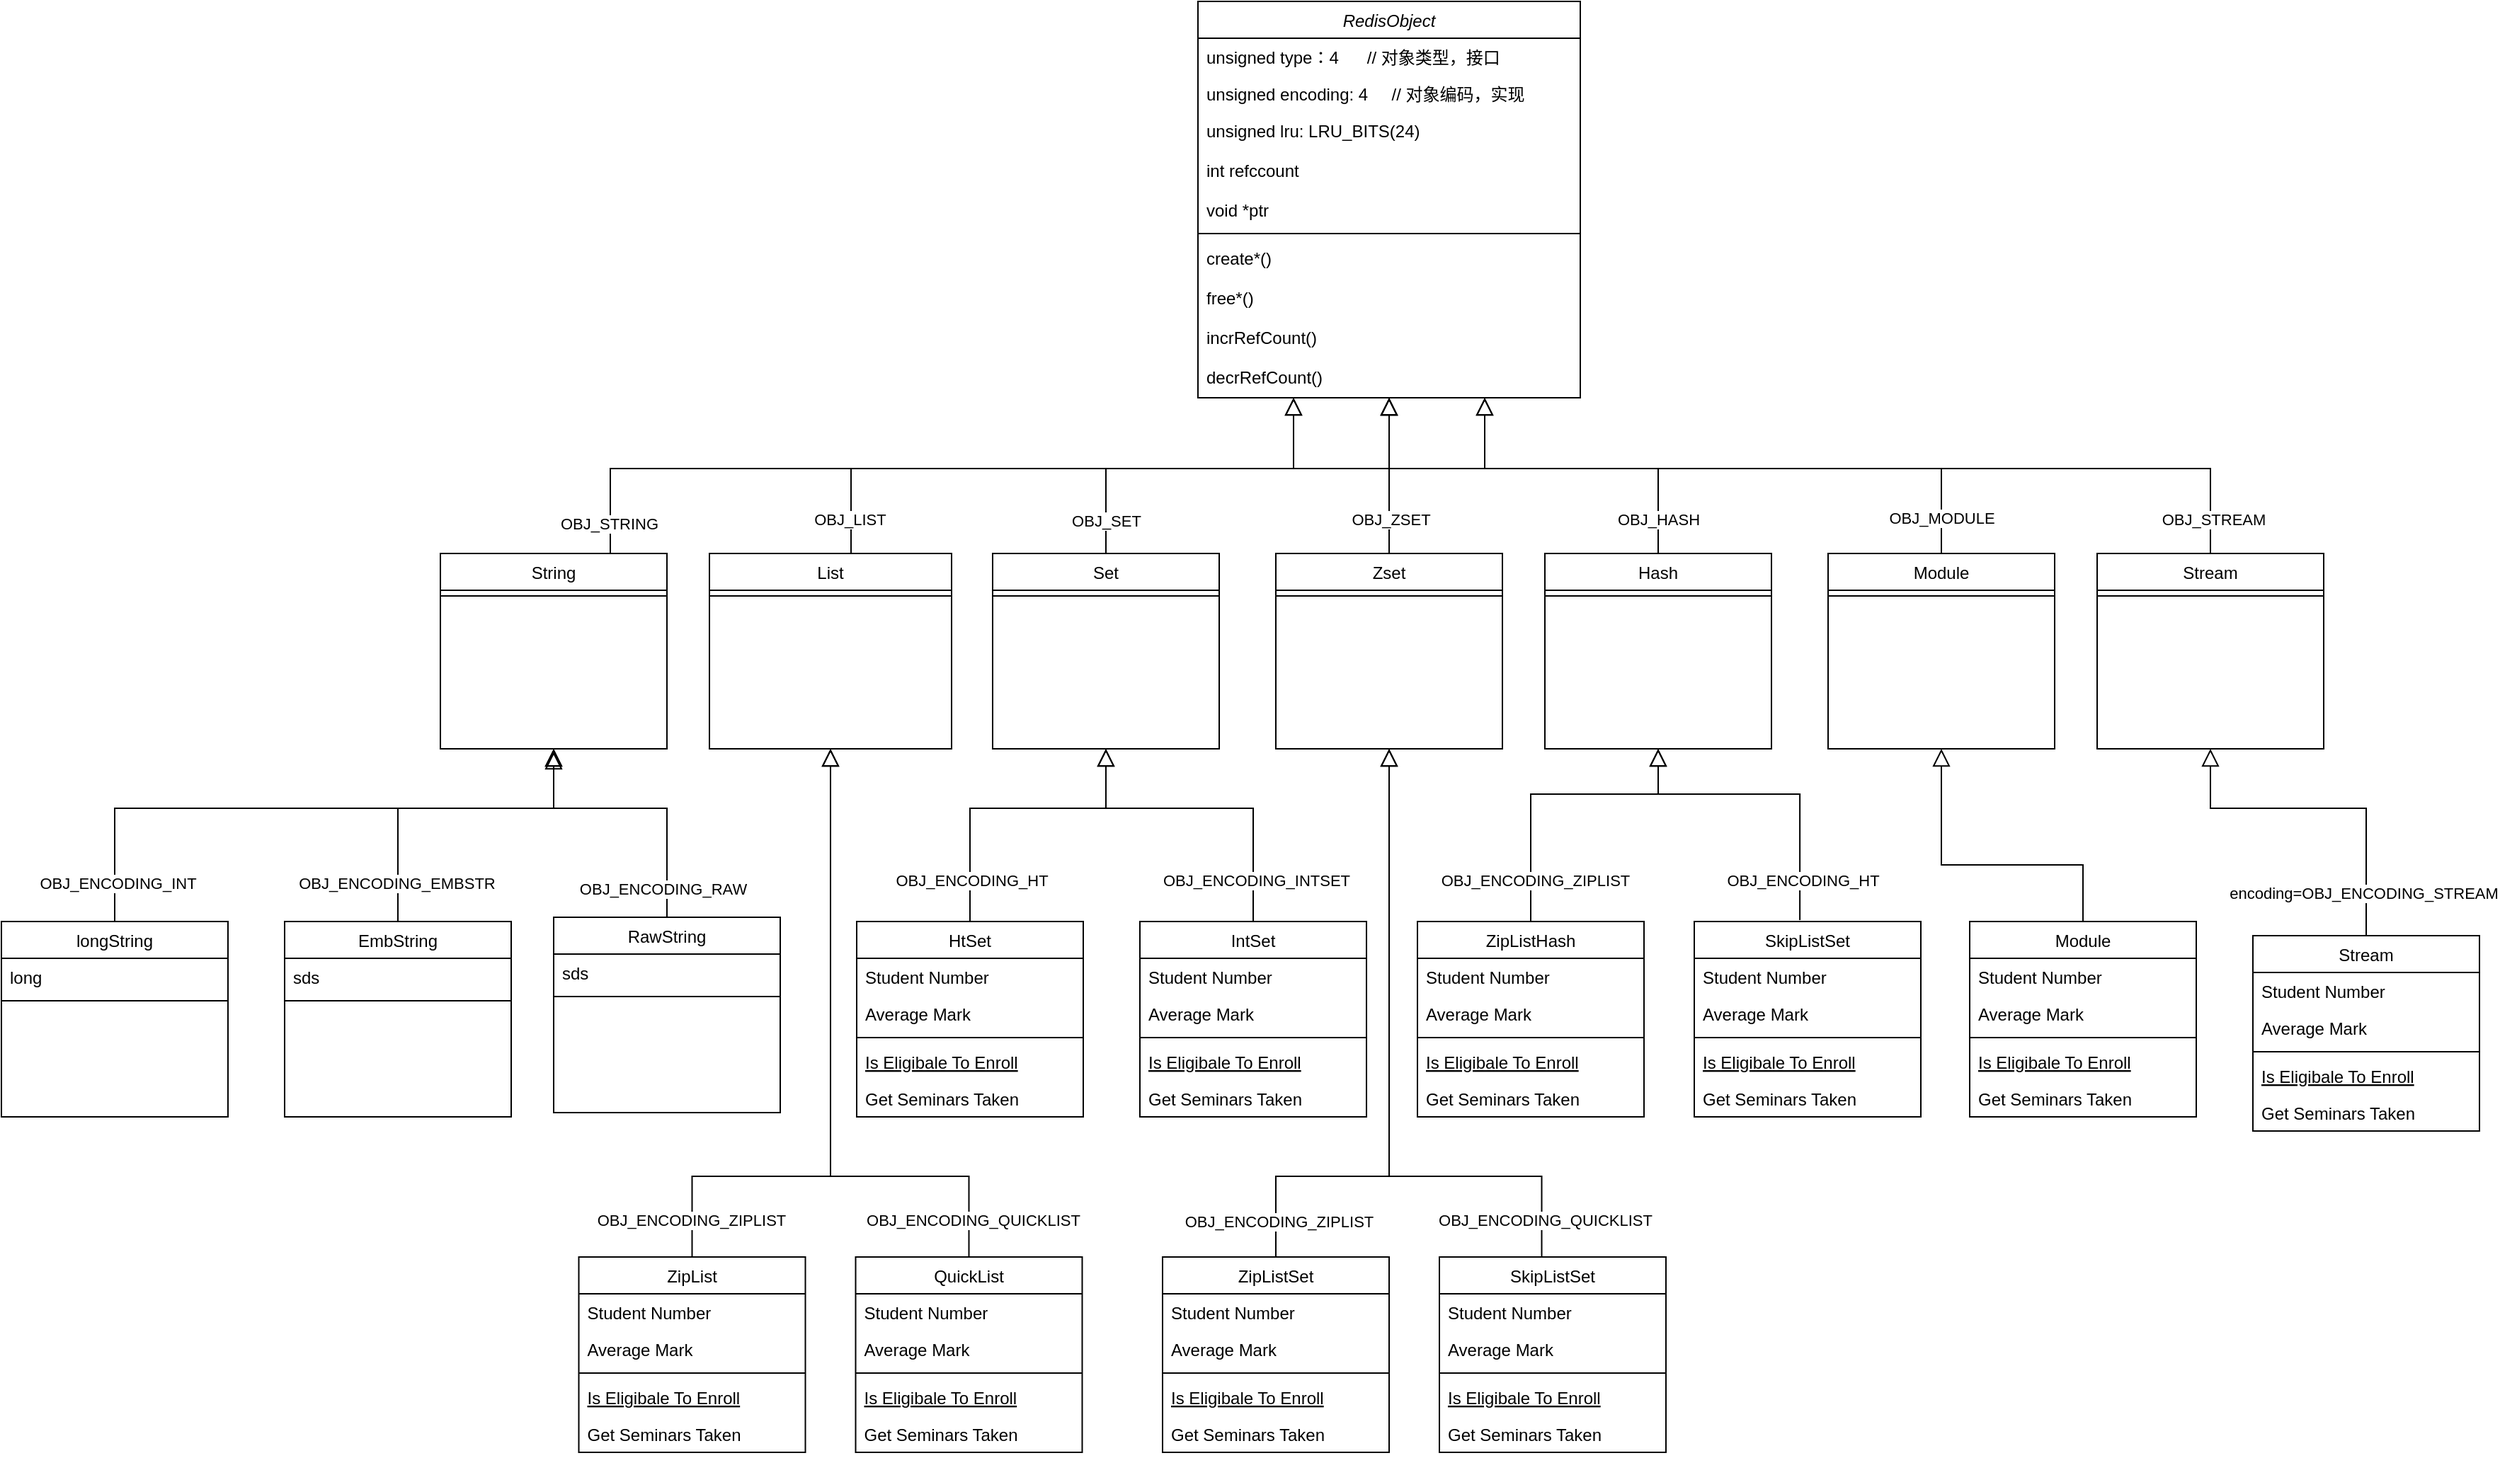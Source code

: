<mxfile version="13.1.11" type="github">
  <diagram id="C5RBs43oDa-KdzZeNtuy" name="Page-1">
    <mxGraphModel dx="1576" dy="491" grid="1" gridSize="10" guides="1" tooltips="1" connect="1" arrows="1" fold="1" page="1" pageScale="1" pageWidth="827" pageHeight="1169" math="0" shadow="0">
      <root>
        <mxCell id="WIyWlLk6GJQsqaUBKTNV-0" />
        <mxCell id="WIyWlLk6GJQsqaUBKTNV-1" parent="WIyWlLk6GJQsqaUBKTNV-0" />
        <mxCell id="zkfFHV4jXpPFQw0GAbJ--12" value="" style="endArrow=block;endSize=10;endFill=0;shadow=0;strokeWidth=1;rounded=0;edgeStyle=elbowEdgeStyle;elbow=vertical;entryX=0.25;entryY=1;entryDx=0;entryDy=0;" parent="WIyWlLk6GJQsqaUBKTNV-1" source="zkfFHV4jXpPFQw0GAbJ--6" target="zkfFHV4jXpPFQw0GAbJ--0" edge="1">
          <mxGeometry width="160" relative="1" as="geometry">
            <mxPoint x="200" y="44" as="sourcePoint" />
            <mxPoint x="220" y="451" as="targetPoint" />
            <Array as="points">
              <mxPoint x="240" y="360" />
              <mxPoint x="220" y="511" />
            </Array>
          </mxGeometry>
        </mxCell>
        <mxCell id="kxnhqRmLUAFKmk-a6YWy-53" value="OBJ_STRING" style="edgeLabel;html=1;align=center;verticalAlign=middle;resizable=0;points=[];" parent="zkfFHV4jXpPFQw0GAbJ--12" vertex="1" connectable="0">
          <mxGeometry x="-0.929" y="1" relative="1" as="geometry">
            <mxPoint as="offset" />
          </mxGeometry>
        </mxCell>
        <mxCell id="kxnhqRmLUAFKmk-a6YWy-1" value="" style="endArrow=block;endSize=10;endFill=0;shadow=0;strokeWidth=1;rounded=0;edgeStyle=elbowEdgeStyle;elbow=vertical;entryX=0.25;entryY=1;entryDx=0;entryDy=0;" parent="WIyWlLk6GJQsqaUBKTNV-1" source="kxnhqRmLUAFKmk-a6YWy-2" target="zkfFHV4jXpPFQw0GAbJ--0" edge="1">
          <mxGeometry width="160" relative="1" as="geometry">
            <mxPoint x="390" y="44" as="sourcePoint" />
            <mxPoint x="410" y="451" as="targetPoint" />
            <Array as="points">
              <mxPoint x="410" y="360" />
              <mxPoint x="410" y="511" />
            </Array>
          </mxGeometry>
        </mxCell>
        <mxCell id="kxnhqRmLUAFKmk-a6YWy-52" value="OBJ_LIST" style="edgeLabel;html=1;align=center;verticalAlign=middle;resizable=0;points=[];" parent="kxnhqRmLUAFKmk-a6YWy-1" vertex="1" connectable="0">
          <mxGeometry x="-0.886" y="1" relative="1" as="geometry">
            <mxPoint as="offset" />
          </mxGeometry>
        </mxCell>
        <mxCell id="kxnhqRmLUAFKmk-a6YWy-8" value="" style="endArrow=block;endSize=10;endFill=0;shadow=0;strokeWidth=1;rounded=0;edgeStyle=elbowEdgeStyle;elbow=vertical;entryX=0.5;entryY=1;entryDx=0;entryDy=0;" parent="WIyWlLk6GJQsqaUBKTNV-1" source="kxnhqRmLUAFKmk-a6YWy-9" target="zkfFHV4jXpPFQw0GAbJ--0" edge="1">
          <mxGeometry width="160" relative="1" as="geometry">
            <mxPoint x="220" y="64" as="sourcePoint" />
            <mxPoint x="590" y="431" as="targetPoint" />
            <Array as="points">
              <mxPoint x="590" y="360" />
              <mxPoint x="590" y="510" />
            </Array>
          </mxGeometry>
        </mxCell>
        <mxCell id="kxnhqRmLUAFKmk-a6YWy-51" value="OBJ_SET" style="edgeLabel;html=1;align=center;verticalAlign=middle;resizable=0;points=[];" parent="kxnhqRmLUAFKmk-a6YWy-8" vertex="1" connectable="0">
          <mxGeometry x="-0.852" relative="1" as="geometry">
            <mxPoint as="offset" />
          </mxGeometry>
        </mxCell>
        <mxCell id="kxnhqRmLUAFKmk-a6YWy-15" value="" style="endArrow=block;endSize=10;endFill=0;shadow=0;strokeWidth=1;rounded=0;edgeStyle=elbowEdgeStyle;elbow=vertical;entryX=0.5;entryY=1;entryDx=0;entryDy=0;" parent="WIyWlLk6GJQsqaUBKTNV-1" source="kxnhqRmLUAFKmk-a6YWy-16" target="zkfFHV4jXpPFQw0GAbJ--0" edge="1">
          <mxGeometry width="160" relative="1" as="geometry">
            <mxPoint x="230" y="74" as="sourcePoint" />
            <mxPoint x="730" y="330" as="targetPoint" />
            <Array as="points">
              <mxPoint x="890" y="360" />
              <mxPoint x="980" y="510" />
              <mxPoint x="250" y="541" />
            </Array>
          </mxGeometry>
        </mxCell>
        <mxCell id="kxnhqRmLUAFKmk-a6YWy-49" value="OBJ_HASH" style="edgeLabel;html=1;align=center;verticalAlign=middle;resizable=0;points=[];" parent="kxnhqRmLUAFKmk-a6YWy-15" vertex="1" connectable="0">
          <mxGeometry x="-0.84" relative="1" as="geometry">
            <mxPoint as="offset" />
          </mxGeometry>
        </mxCell>
        <mxCell id="kxnhqRmLUAFKmk-a6YWy-22" value="" style="endArrow=block;endSize=10;endFill=0;shadow=0;strokeWidth=1;rounded=0;edgeStyle=elbowEdgeStyle;elbow=vertical;entryX=0.5;entryY=1.037;entryDx=0;entryDy=0;entryPerimeter=0;" parent="WIyWlLk6GJQsqaUBKTNV-1" source="kxnhqRmLUAFKmk-a6YWy-23" target="zkfFHV4jXpPFQw0GAbJ--5" edge="1">
          <mxGeometry width="160" relative="1" as="geometry">
            <mxPoint x="420" y="64" as="sourcePoint" />
            <mxPoint x="730" y="320" as="targetPoint" />
            <Array as="points">
              <mxPoint x="790" y="360" />
              <mxPoint x="790" y="510" />
              <mxPoint x="440" y="531" />
            </Array>
          </mxGeometry>
        </mxCell>
        <mxCell id="kxnhqRmLUAFKmk-a6YWy-55" value="&lt;span style=&quot;font-family: &amp;#34;helvetica&amp;#34;&quot;&gt;OBJ_ZSET&lt;/span&gt;" style="edgeLabel;html=1;align=center;verticalAlign=middle;resizable=0;points=[];" parent="kxnhqRmLUAFKmk-a6YWy-22" vertex="1" connectable="0">
          <mxGeometry x="0.091" y="36" relative="1" as="geometry">
            <mxPoint x="37" y="36" as="offset" />
          </mxGeometry>
        </mxCell>
        <mxCell id="kxnhqRmLUAFKmk-a6YWy-29" value="" style="endArrow=block;endSize=10;endFill=0;shadow=0;strokeWidth=1;rounded=0;edgeStyle=elbowEdgeStyle;elbow=vertical;entryX=0.75;entryY=1;entryDx=0;entryDy=0;" parent="WIyWlLk6GJQsqaUBKTNV-1" source="kxnhqRmLUAFKmk-a6YWy-37" target="zkfFHV4jXpPFQw0GAbJ--0" edge="1">
          <mxGeometry width="160" relative="1" as="geometry">
            <mxPoint x="620" y="74" as="sourcePoint" />
            <mxPoint x="1370" y="441" as="targetPoint" />
            <Array as="points">
              <mxPoint x="990" y="360" />
              <mxPoint x="1370" y="510" />
            </Array>
          </mxGeometry>
        </mxCell>
        <mxCell id="kxnhqRmLUAFKmk-a6YWy-59" value="OBJ_STREAM" style="edgeLabel;html=1;align=center;verticalAlign=middle;resizable=0;points=[];" parent="kxnhqRmLUAFKmk-a6YWy-29" vertex="1" connectable="0">
          <mxGeometry x="-0.923" y="-2" relative="1" as="geometry">
            <mxPoint as="offset" />
          </mxGeometry>
        </mxCell>
        <mxCell id="kxnhqRmLUAFKmk-a6YWy-30" value="" style="endArrow=block;endSize=10;endFill=0;shadow=0;strokeWidth=1;rounded=0;edgeStyle=elbowEdgeStyle;elbow=vertical;entryX=0.75;entryY=1;entryDx=0;entryDy=0;" parent="WIyWlLk6GJQsqaUBKTNV-1" source="kxnhqRmLUAFKmk-a6YWy-31" target="zkfFHV4jXpPFQw0GAbJ--0" edge="1">
          <mxGeometry width="160" relative="1" as="geometry">
            <mxPoint x="810" y="64" as="sourcePoint" />
            <mxPoint x="1180" y="431" as="targetPoint" />
            <Array as="points">
              <mxPoint x="793" y="360" />
              <mxPoint x="1180" y="510" />
            </Array>
          </mxGeometry>
        </mxCell>
        <mxCell id="kxnhqRmLUAFKmk-a6YWy-57" value="OBJ_MODULE" style="edgeLabel;html=1;align=center;verticalAlign=middle;resizable=0;points=[];" parent="kxnhqRmLUAFKmk-a6YWy-30" vertex="1" connectable="0">
          <mxGeometry x="-0.884" relative="1" as="geometry">
            <mxPoint as="offset" />
          </mxGeometry>
        </mxCell>
        <mxCell id="zkfFHV4jXpPFQw0GAbJ--0" value="RedisObject" style="swimlane;fontStyle=2;align=center;verticalAlign=top;childLayout=stackLayout;horizontal=1;startSize=26;horizontalStack=0;resizeParent=1;resizeLast=0;collapsible=1;marginBottom=0;rounded=0;shadow=0;strokeWidth=1;" parent="WIyWlLk6GJQsqaUBKTNV-1" vertex="1">
          <mxGeometry x="655" y="30" width="270" height="280" as="geometry">
            <mxRectangle x="230" y="140" width="160" height="26" as="alternateBounds" />
          </mxGeometry>
        </mxCell>
        <mxCell id="zkfFHV4jXpPFQw0GAbJ--1" value="unsigned type：4      // 对象类型，接口 " style="text;align=left;verticalAlign=top;spacingLeft=4;spacingRight=4;overflow=hidden;rotatable=0;points=[[0,0.5],[1,0.5]];portConstraint=eastwest;" parent="zkfFHV4jXpPFQw0GAbJ--0" vertex="1">
          <mxGeometry y="26" width="270" height="26" as="geometry" />
        </mxCell>
        <mxCell id="zkfFHV4jXpPFQw0GAbJ--2" value="unsigned encoding: 4     // 对象编码，实现" style="text;align=left;verticalAlign=top;spacingLeft=4;spacingRight=4;overflow=hidden;rotatable=0;points=[[0,0.5],[1,0.5]];portConstraint=eastwest;rounded=0;shadow=0;html=0;" parent="zkfFHV4jXpPFQw0GAbJ--0" vertex="1">
          <mxGeometry y="52" width="270" height="26" as="geometry" />
        </mxCell>
        <mxCell id="zkfFHV4jXpPFQw0GAbJ--3" value="unsigned lru: LRU_BITS(24)&#xa;&#xa;int refccount&#xa;&#xa;void *ptr" style="text;align=left;verticalAlign=top;spacingLeft=4;spacingRight=4;overflow=hidden;rotatable=0;points=[[0,0.5],[1,0.5]];portConstraint=eastwest;rounded=0;shadow=0;html=0;" parent="zkfFHV4jXpPFQw0GAbJ--0" vertex="1">
          <mxGeometry y="78" width="270" height="82" as="geometry" />
        </mxCell>
        <mxCell id="zkfFHV4jXpPFQw0GAbJ--4" value="" style="line;html=1;strokeWidth=1;align=left;verticalAlign=middle;spacingTop=-1;spacingLeft=3;spacingRight=3;rotatable=0;labelPosition=right;points=[];portConstraint=eastwest;" parent="zkfFHV4jXpPFQw0GAbJ--0" vertex="1">
          <mxGeometry y="160" width="270" height="8" as="geometry" />
        </mxCell>
        <mxCell id="zkfFHV4jXpPFQw0GAbJ--5" value="create*()&#xa;&#xa;free*()&#xa;&#xa;incrRefCount()&#xa;&#xa;decrRefCount()" style="text;align=left;verticalAlign=top;spacingLeft=4;spacingRight=4;overflow=hidden;rotatable=0;points=[[0,0.5],[1,0.5]];portConstraint=eastwest;" parent="zkfFHV4jXpPFQw0GAbJ--0" vertex="1">
          <mxGeometry y="168" width="270" height="108" as="geometry" />
        </mxCell>
        <mxCell id="zkfFHV4jXpPFQw0GAbJ--6" value="String" style="swimlane;fontStyle=0;align=center;verticalAlign=top;childLayout=stackLayout;horizontal=1;startSize=26;horizontalStack=0;resizeParent=1;resizeLast=0;collapsible=1;marginBottom=0;rounded=0;shadow=0;strokeWidth=1;" parent="WIyWlLk6GJQsqaUBKTNV-1" vertex="1">
          <mxGeometry x="120" y="420" width="160" height="138" as="geometry">
            <mxRectangle x="120" y="420" width="160" height="26" as="alternateBounds" />
          </mxGeometry>
        </mxCell>
        <mxCell id="zkfFHV4jXpPFQw0GAbJ--9" value="" style="line;html=1;strokeWidth=1;align=left;verticalAlign=middle;spacingTop=-1;spacingLeft=3;spacingRight=3;rotatable=0;labelPosition=right;points=[];portConstraint=eastwest;" parent="zkfFHV4jXpPFQw0GAbJ--6" vertex="1">
          <mxGeometry y="26" width="160" height="8" as="geometry" />
        </mxCell>
        <mxCell id="kxnhqRmLUAFKmk-a6YWy-2" value="List" style="swimlane;fontStyle=0;align=center;verticalAlign=top;childLayout=stackLayout;horizontal=1;startSize=26;horizontalStack=0;resizeParent=1;resizeLast=0;collapsible=1;marginBottom=0;rounded=0;shadow=0;strokeWidth=1;" parent="WIyWlLk6GJQsqaUBKTNV-1" vertex="1">
          <mxGeometry x="310" y="420" width="171" height="138" as="geometry">
            <mxRectangle x="130" y="380" width="160" height="26" as="alternateBounds" />
          </mxGeometry>
        </mxCell>
        <mxCell id="kxnhqRmLUAFKmk-a6YWy-5" value="" style="line;html=1;strokeWidth=1;align=left;verticalAlign=middle;spacingTop=-1;spacingLeft=3;spacingRight=3;rotatable=0;labelPosition=right;points=[];portConstraint=eastwest;" parent="kxnhqRmLUAFKmk-a6YWy-2" vertex="1">
          <mxGeometry y="26" width="171" height="8" as="geometry" />
        </mxCell>
        <mxCell id="kxnhqRmLUAFKmk-a6YWy-9" value="Set" style="swimlane;fontStyle=0;align=center;verticalAlign=top;childLayout=stackLayout;horizontal=1;startSize=26;horizontalStack=0;resizeParent=1;resizeLast=0;collapsible=1;marginBottom=0;rounded=0;shadow=0;strokeWidth=1;" parent="WIyWlLk6GJQsqaUBKTNV-1" vertex="1">
          <mxGeometry x="510" y="420" width="160" height="138" as="geometry">
            <mxRectangle x="130" y="380" width="160" height="26" as="alternateBounds" />
          </mxGeometry>
        </mxCell>
        <mxCell id="kxnhqRmLUAFKmk-a6YWy-12" value="" style="line;html=1;strokeWidth=1;align=left;verticalAlign=middle;spacingTop=-1;spacingLeft=3;spacingRight=3;rotatable=0;labelPosition=right;points=[];portConstraint=eastwest;" parent="kxnhqRmLUAFKmk-a6YWy-9" vertex="1">
          <mxGeometry y="26" width="160" height="8" as="geometry" />
        </mxCell>
        <mxCell id="kxnhqRmLUAFKmk-a6YWy-23" value="Zset" style="swimlane;fontStyle=0;align=center;verticalAlign=top;childLayout=stackLayout;horizontal=1;startSize=26;horizontalStack=0;resizeParent=1;resizeLast=0;collapsible=1;marginBottom=0;rounded=0;shadow=0;strokeWidth=1;" parent="WIyWlLk6GJQsqaUBKTNV-1" vertex="1">
          <mxGeometry x="710" y="420" width="160" height="138" as="geometry">
            <mxRectangle x="130" y="380" width="160" height="26" as="alternateBounds" />
          </mxGeometry>
        </mxCell>
        <mxCell id="kxnhqRmLUAFKmk-a6YWy-26" value="" style="line;html=1;strokeWidth=1;align=left;verticalAlign=middle;spacingTop=-1;spacingLeft=3;spacingRight=3;rotatable=0;labelPosition=right;points=[];portConstraint=eastwest;" parent="kxnhqRmLUAFKmk-a6YWy-23" vertex="1">
          <mxGeometry y="26" width="160" height="8" as="geometry" />
        </mxCell>
        <mxCell id="kxnhqRmLUAFKmk-a6YWy-16" value="Hash" style="swimlane;fontStyle=0;align=center;verticalAlign=top;childLayout=stackLayout;horizontal=1;startSize=26;horizontalStack=0;resizeParent=1;resizeLast=0;collapsible=1;marginBottom=0;rounded=0;shadow=0;strokeWidth=1;" parent="WIyWlLk6GJQsqaUBKTNV-1" vertex="1">
          <mxGeometry x="900" y="420" width="160" height="138" as="geometry">
            <mxRectangle x="130" y="380" width="160" height="26" as="alternateBounds" />
          </mxGeometry>
        </mxCell>
        <mxCell id="kxnhqRmLUAFKmk-a6YWy-19" value="" style="line;html=1;strokeWidth=1;align=left;verticalAlign=middle;spacingTop=-1;spacingLeft=3;spacingRight=3;rotatable=0;labelPosition=right;points=[];portConstraint=eastwest;" parent="kxnhqRmLUAFKmk-a6YWy-16" vertex="1">
          <mxGeometry y="26" width="160" height="8" as="geometry" />
        </mxCell>
        <mxCell id="kxnhqRmLUAFKmk-a6YWy-31" value="Module" style="swimlane;fontStyle=0;align=center;verticalAlign=top;childLayout=stackLayout;horizontal=1;startSize=26;horizontalStack=0;resizeParent=1;resizeLast=0;collapsible=1;marginBottom=0;rounded=0;shadow=0;strokeWidth=1;" parent="WIyWlLk6GJQsqaUBKTNV-1" vertex="1">
          <mxGeometry x="1100" y="420" width="160" height="138" as="geometry">
            <mxRectangle x="130" y="380" width="160" height="26" as="alternateBounds" />
          </mxGeometry>
        </mxCell>
        <mxCell id="kxnhqRmLUAFKmk-a6YWy-34" value="" style="line;html=1;strokeWidth=1;align=left;verticalAlign=middle;spacingTop=-1;spacingLeft=3;spacingRight=3;rotatable=0;labelPosition=right;points=[];portConstraint=eastwest;" parent="kxnhqRmLUAFKmk-a6YWy-31" vertex="1">
          <mxGeometry y="26" width="160" height="8" as="geometry" />
        </mxCell>
        <mxCell id="kxnhqRmLUAFKmk-a6YWy-37" value="Stream" style="swimlane;fontStyle=0;align=center;verticalAlign=top;childLayout=stackLayout;horizontal=1;startSize=26;horizontalStack=0;resizeParent=1;resizeLast=0;collapsible=1;marginBottom=0;rounded=0;shadow=0;strokeWidth=1;" parent="WIyWlLk6GJQsqaUBKTNV-1" vertex="1">
          <mxGeometry x="1290" y="420" width="160" height="138" as="geometry">
            <mxRectangle x="130" y="380" width="160" height="26" as="alternateBounds" />
          </mxGeometry>
        </mxCell>
        <mxCell id="kxnhqRmLUAFKmk-a6YWy-40" value="" style="line;html=1;strokeWidth=1;align=left;verticalAlign=middle;spacingTop=-1;spacingLeft=3;spacingRight=3;rotatable=0;labelPosition=right;points=[];portConstraint=eastwest;" parent="kxnhqRmLUAFKmk-a6YWy-37" vertex="1">
          <mxGeometry y="26" width="160" height="8" as="geometry" />
        </mxCell>
        <mxCell id="kxnhqRmLUAFKmk-a6YWy-79" value="" style="endArrow=block;endSize=10;endFill=0;shadow=0;strokeWidth=1;rounded=0;edgeStyle=elbowEdgeStyle;elbow=vertical;exitX=0.5;exitY=0;exitDx=0;exitDy=0;entryX=0.5;entryY=1;entryDx=0;entryDy=0;" parent="WIyWlLk6GJQsqaUBKTNV-1" source="kxnhqRmLUAFKmk-a6YWy-72" target="kxnhqRmLUAFKmk-a6YWy-37" edge="1">
          <mxGeometry width="160" relative="1" as="geometry">
            <mxPoint x="1190" y="430" as="sourcePoint" />
            <mxPoint x="1360" y="560" as="targetPoint" />
            <Array as="points">
              <mxPoint x="1370" y="600" />
              <mxPoint x="1280" y="600" />
              <mxPoint x="803" y="370" />
              <mxPoint x="1190" y="520" />
            </Array>
          </mxGeometry>
        </mxCell>
        <mxCell id="kxnhqRmLUAFKmk-a6YWy-209" value="encoding=OBJ_ENCODING_STREAM" style="edgeLabel;html=1;align=center;verticalAlign=middle;resizable=0;points=[];" parent="kxnhqRmLUAFKmk-a6YWy-79" vertex="1" connectable="0">
          <mxGeometry x="-0.752" y="2" relative="1" as="geometry">
            <mxPoint as="offset" />
          </mxGeometry>
        </mxCell>
        <mxCell id="kxnhqRmLUAFKmk-a6YWy-107" value="" style="endArrow=block;endSize=10;endFill=0;shadow=0;strokeWidth=1;rounded=0;edgeStyle=elbowEdgeStyle;elbow=vertical;entryX=0.5;entryY=1;entryDx=0;entryDy=0;exitX=0.5;exitY=0;exitDx=0;exitDy=0;" parent="WIyWlLk6GJQsqaUBKTNV-1" source="kxnhqRmLUAFKmk-a6YWy-95" target="zkfFHV4jXpPFQw0GAbJ--6" edge="1">
          <mxGeometry width="160" relative="1" as="geometry">
            <mxPoint x="530" y="720" as="sourcePoint" />
            <mxPoint x="1380" y="568" as="targetPoint" />
            <Array as="points">
              <mxPoint x="140" y="600" />
              <mxPoint y="630" />
              <mxPoint x="1380" y="610" />
              <mxPoint x="1290" y="610" />
              <mxPoint x="813" y="380" />
              <mxPoint x="1200" y="530" />
            </Array>
          </mxGeometry>
        </mxCell>
        <mxCell id="kxnhqRmLUAFKmk-a6YWy-161" value="OBJ_ENCODING_EMBSTR" style="edgeLabel;html=1;align=center;verticalAlign=middle;resizable=0;points=[];" parent="kxnhqRmLUAFKmk-a6YWy-107" vertex="1" connectable="0">
          <mxGeometry x="-0.767" y="1" relative="1" as="geometry">
            <mxPoint as="offset" />
          </mxGeometry>
        </mxCell>
        <mxCell id="kxnhqRmLUAFKmk-a6YWy-110" value="" style="endArrow=block;endSize=10;endFill=0;shadow=0;strokeWidth=1;rounded=0;edgeStyle=elbowEdgeStyle;elbow=vertical;entryX=0.5;entryY=1;entryDx=0;entryDy=0;exitX=0.5;exitY=0;exitDx=0;exitDy=0;" parent="WIyWlLk6GJQsqaUBKTNV-1" source="kxnhqRmLUAFKmk-a6YWy-101" target="zkfFHV4jXpPFQw0GAbJ--6" edge="1">
          <mxGeometry width="160" relative="1" as="geometry">
            <mxPoint x="204" y="680" as="sourcePoint" />
            <mxPoint x="414" y="558" as="targetPoint" />
            <Array as="points">
              <mxPoint x="270" y="600" />
              <mxPoint x="200" y="630" />
              <mxPoint x="80" y="600" />
              <mxPoint x="200" y="640" />
              <mxPoint x="354" y="600" />
              <mxPoint x="214" y="630" />
              <mxPoint x="1594" y="610" />
              <mxPoint x="1504" y="610" />
              <mxPoint x="1027" y="380" />
              <mxPoint x="1414" y="530" />
            </Array>
          </mxGeometry>
        </mxCell>
        <mxCell id="kxnhqRmLUAFKmk-a6YWy-160" value="OBJ_ENCODING_RAW" style="edgeLabel;html=1;align=center;verticalAlign=middle;resizable=0;points=[];" parent="kxnhqRmLUAFKmk-a6YWy-110" vertex="1" connectable="0">
          <mxGeometry x="-0.799" y="3" relative="1" as="geometry">
            <mxPoint as="offset" />
          </mxGeometry>
        </mxCell>
        <mxCell id="kxnhqRmLUAFKmk-a6YWy-118" value="" style="endArrow=block;endSize=10;endFill=0;shadow=0;strokeWidth=1;rounded=0;edgeStyle=elbowEdgeStyle;elbow=vertical;entryX=0.5;entryY=1;entryDx=0;entryDy=0;exitX=0.5;exitY=0;exitDx=0;exitDy=0;" parent="WIyWlLk6GJQsqaUBKTNV-1" source="kxnhqRmLUAFKmk-a6YWy-112" target="kxnhqRmLUAFKmk-a6YWy-2" edge="1">
          <mxGeometry width="160" relative="1" as="geometry">
            <mxPoint x="400" y="670" as="sourcePoint" />
            <mxPoint x="210" y="568" as="targetPoint" />
            <Array as="points">
              <mxPoint x="360" y="860" />
              <mxPoint x="410" y="840" />
              <mxPoint x="260" y="840" />
              <mxPoint x="220" y="840" />
              <mxPoint x="270" y="610" />
              <mxPoint x="390" y="640" />
              <mxPoint x="210" y="650" />
              <mxPoint x="364" y="610" />
              <mxPoint x="224" y="640" />
              <mxPoint x="1604" y="620" />
              <mxPoint x="1514" y="620" />
              <mxPoint x="1037" y="390" />
              <mxPoint x="1424" y="540" />
            </Array>
          </mxGeometry>
        </mxCell>
        <mxCell id="kxnhqRmLUAFKmk-a6YWy-211" value="OBJ_ENCODING_ZIPLIST" style="edgeLabel;html=1;align=center;verticalAlign=middle;resizable=0;points=[];" parent="kxnhqRmLUAFKmk-a6YWy-118" vertex="1" connectable="0">
          <mxGeometry x="-0.886" y="1" relative="1" as="geometry">
            <mxPoint as="offset" />
          </mxGeometry>
        </mxCell>
        <mxCell id="kxnhqRmLUAFKmk-a6YWy-128" value="" style="endArrow=block;endSize=10;endFill=0;shadow=0;strokeWidth=1;rounded=0;edgeStyle=elbowEdgeStyle;elbow=vertical;exitX=0.5;exitY=0;exitDx=0;exitDy=0;entryX=0.5;entryY=1;entryDx=0;entryDy=0;" parent="WIyWlLk6GJQsqaUBKTNV-1" source="kxnhqRmLUAFKmk-a6YWy-121" target="kxnhqRmLUAFKmk-a6YWy-2" edge="1">
          <mxGeometry width="160" relative="1" as="geometry">
            <mxPoint x="554.5" y="680" as="sourcePoint" />
            <mxPoint x="390" y="558" as="targetPoint" />
            <Array as="points">
              <mxPoint x="410" y="860" />
              <mxPoint x="396" y="650" />
              <mxPoint x="430" y="610" />
              <mxPoint x="514.5" y="640" />
              <mxPoint x="664.5" y="600" />
              <mxPoint x="494.5" y="650" />
              <mxPoint x="314.5" y="660" />
              <mxPoint x="468.5" y="620" />
              <mxPoint x="328.5" y="650" />
              <mxPoint x="1708.5" y="630" />
              <mxPoint x="1618.5" y="630" />
              <mxPoint x="1141.5" y="400" />
              <mxPoint x="1528.5" y="550" />
            </Array>
          </mxGeometry>
        </mxCell>
        <mxCell id="kxnhqRmLUAFKmk-a6YWy-156" value="OBJ_ENCODING_QUICKLIST" style="edgeLabel;html=1;align=center;verticalAlign=middle;resizable=0;points=[];" parent="kxnhqRmLUAFKmk-a6YWy-128" vertex="1" connectable="0">
          <mxGeometry x="-0.887" y="-2" relative="1" as="geometry">
            <mxPoint as="offset" />
          </mxGeometry>
        </mxCell>
        <mxCell id="kxnhqRmLUAFKmk-a6YWy-150" value="" style="endArrow=block;endSize=10;endFill=0;shadow=0;strokeWidth=1;rounded=0;edgeStyle=elbowEdgeStyle;elbow=vertical;exitX=0.5;exitY=0;exitDx=0;exitDy=0;entryX=0.5;entryY=1;entryDx=0;entryDy=0;" parent="WIyWlLk6GJQsqaUBKTNV-1" source="kxnhqRmLUAFKmk-a6YWy-133" target="kxnhqRmLUAFKmk-a6YWy-9" edge="1">
          <mxGeometry width="160" relative="1" as="geometry">
            <mxPoint x="270" y="690" as="sourcePoint" />
            <mxPoint x="550" y="570" as="targetPoint" />
            <Array as="points">
              <mxPoint x="650" y="600" />
              <mxPoint x="610" y="590" />
              <mxPoint x="420" y="640" />
              <mxPoint x="530" y="620" />
              <mxPoint x="620" y="600" />
              <mxPoint x="280" y="620" />
              <mxPoint x="400" y="650" />
              <mxPoint x="220" y="660" />
              <mxPoint x="374" y="620" />
              <mxPoint x="234" y="650" />
              <mxPoint x="1614" y="630" />
              <mxPoint x="1524" y="630" />
              <mxPoint x="1047" y="400" />
              <mxPoint x="1434" y="550" />
            </Array>
          </mxGeometry>
        </mxCell>
        <mxCell id="kxnhqRmLUAFKmk-a6YWy-151" value="OBJ_ENCODING_HT" style="edgeLabel;html=1;align=center;verticalAlign=middle;resizable=0;points=[];" parent="kxnhqRmLUAFKmk-a6YWy-150" vertex="1" connectable="0">
          <mxGeometry x="-0.728" y="-1" relative="1" as="geometry">
            <mxPoint as="offset" />
          </mxGeometry>
        </mxCell>
        <mxCell id="kxnhqRmLUAFKmk-a6YWy-152" value="" style="endArrow=block;endSize=10;endFill=0;shadow=0;strokeWidth=1;rounded=0;edgeStyle=elbowEdgeStyle;elbow=vertical;exitX=0.5;exitY=0;exitDx=0;exitDy=0;entryX=0.5;entryY=1;entryDx=0;entryDy=0;" parent="WIyWlLk6GJQsqaUBKTNV-1" source="kxnhqRmLUAFKmk-a6YWy-139" target="kxnhqRmLUAFKmk-a6YWy-9" edge="1">
          <mxGeometry width="160" relative="1" as="geometry">
            <mxPoint x="780" y="680" as="sourcePoint" />
            <mxPoint x="590" y="570" as="targetPoint" />
            <Array as="points">
              <mxPoint x="740" y="600" />
              <mxPoint x="400" y="620" />
              <mxPoint x="520" y="650" />
              <mxPoint x="340" y="660" />
              <mxPoint x="494" y="620" />
              <mxPoint x="354" y="650" />
              <mxPoint x="1734" y="630" />
              <mxPoint x="1644" y="630" />
              <mxPoint x="1167" y="400" />
              <mxPoint x="1554" y="550" />
            </Array>
          </mxGeometry>
        </mxCell>
        <mxCell id="kxnhqRmLUAFKmk-a6YWy-162" value="OBJ_ENCODING_INTSET" style="edgeLabel;html=1;align=center;verticalAlign=middle;resizable=0;points=[];" parent="kxnhqRmLUAFKmk-a6YWy-152" vertex="1" connectable="0">
          <mxGeometry x="-0.743" y="-2" relative="1" as="geometry">
            <mxPoint as="offset" />
          </mxGeometry>
        </mxCell>
        <mxCell id="kxnhqRmLUAFKmk-a6YWy-101" value="RawString" style="swimlane;fontStyle=0;align=center;verticalAlign=top;childLayout=stackLayout;horizontal=1;startSize=26;horizontalStack=0;resizeParent=1;resizeLast=0;collapsible=1;marginBottom=0;rounded=0;shadow=0;strokeWidth=1;" parent="WIyWlLk6GJQsqaUBKTNV-1" vertex="1">
          <mxGeometry x="200" y="677" width="160" height="138" as="geometry">
            <mxRectangle x="130" y="380" width="160" height="26" as="alternateBounds" />
          </mxGeometry>
        </mxCell>
        <mxCell id="kxnhqRmLUAFKmk-a6YWy-103" value="sds" style="text;align=left;verticalAlign=top;spacingLeft=4;spacingRight=4;overflow=hidden;rotatable=0;points=[[0,0.5],[1,0.5]];portConstraint=eastwest;rounded=0;shadow=0;html=0;" parent="kxnhqRmLUAFKmk-a6YWy-101" vertex="1">
          <mxGeometry y="26" width="160" height="26" as="geometry" />
        </mxCell>
        <mxCell id="kxnhqRmLUAFKmk-a6YWy-104" value="" style="line;html=1;strokeWidth=1;align=left;verticalAlign=middle;spacingTop=-1;spacingLeft=3;spacingRight=3;rotatable=0;labelPosition=right;points=[];portConstraint=eastwest;" parent="kxnhqRmLUAFKmk-a6YWy-101" vertex="1">
          <mxGeometry y="52" width="160" height="8" as="geometry" />
        </mxCell>
        <mxCell id="kxnhqRmLUAFKmk-a6YWy-95" value="EmbString" style="swimlane;fontStyle=0;align=center;verticalAlign=top;childLayout=stackLayout;horizontal=1;startSize=26;horizontalStack=0;resizeParent=1;resizeLast=0;collapsible=1;marginBottom=0;rounded=0;shadow=0;strokeWidth=1;" parent="WIyWlLk6GJQsqaUBKTNV-1" vertex="1">
          <mxGeometry x="10" y="680" width="160" height="138" as="geometry">
            <mxRectangle x="130" y="380" width="160" height="26" as="alternateBounds" />
          </mxGeometry>
        </mxCell>
        <mxCell id="kxnhqRmLUAFKmk-a6YWy-96" value="sds" style="text;align=left;verticalAlign=top;spacingLeft=4;spacingRight=4;overflow=hidden;rotatable=0;points=[[0,0.5],[1,0.5]];portConstraint=eastwest;" parent="kxnhqRmLUAFKmk-a6YWy-95" vertex="1">
          <mxGeometry y="26" width="160" height="26" as="geometry" />
        </mxCell>
        <mxCell id="kxnhqRmLUAFKmk-a6YWy-98" value="" style="line;html=1;strokeWidth=1;align=left;verticalAlign=middle;spacingTop=-1;spacingLeft=3;spacingRight=3;rotatable=0;labelPosition=right;points=[];portConstraint=eastwest;" parent="kxnhqRmLUAFKmk-a6YWy-95" vertex="1">
          <mxGeometry y="52" width="160" height="8" as="geometry" />
        </mxCell>
        <mxCell id="kxnhqRmLUAFKmk-a6YWy-112" value="ZipList" style="swimlane;fontStyle=0;align=center;verticalAlign=top;childLayout=stackLayout;horizontal=1;startSize=26;horizontalStack=0;resizeParent=1;resizeLast=0;collapsible=1;marginBottom=0;rounded=0;shadow=0;strokeWidth=1;" parent="WIyWlLk6GJQsqaUBKTNV-1" vertex="1">
          <mxGeometry x="217.75" y="917" width="160" height="138" as="geometry">
            <mxRectangle x="130" y="380" width="160" height="26" as="alternateBounds" />
          </mxGeometry>
        </mxCell>
        <mxCell id="kxnhqRmLUAFKmk-a6YWy-113" value="Student Number" style="text;align=left;verticalAlign=top;spacingLeft=4;spacingRight=4;overflow=hidden;rotatable=0;points=[[0,0.5],[1,0.5]];portConstraint=eastwest;" parent="kxnhqRmLUAFKmk-a6YWy-112" vertex="1">
          <mxGeometry y="26" width="160" height="26" as="geometry" />
        </mxCell>
        <mxCell id="kxnhqRmLUAFKmk-a6YWy-114" value="Average Mark" style="text;align=left;verticalAlign=top;spacingLeft=4;spacingRight=4;overflow=hidden;rotatable=0;points=[[0,0.5],[1,0.5]];portConstraint=eastwest;rounded=0;shadow=0;html=0;" parent="kxnhqRmLUAFKmk-a6YWy-112" vertex="1">
          <mxGeometry y="52" width="160" height="26" as="geometry" />
        </mxCell>
        <mxCell id="kxnhqRmLUAFKmk-a6YWy-115" value="" style="line;html=1;strokeWidth=1;align=left;verticalAlign=middle;spacingTop=-1;spacingLeft=3;spacingRight=3;rotatable=0;labelPosition=right;points=[];portConstraint=eastwest;" parent="kxnhqRmLUAFKmk-a6YWy-112" vertex="1">
          <mxGeometry y="78" width="160" height="8" as="geometry" />
        </mxCell>
        <mxCell id="kxnhqRmLUAFKmk-a6YWy-116" value="Is Eligibale To Enroll" style="text;align=left;verticalAlign=top;spacingLeft=4;spacingRight=4;overflow=hidden;rotatable=0;points=[[0,0.5],[1,0.5]];portConstraint=eastwest;fontStyle=4" parent="kxnhqRmLUAFKmk-a6YWy-112" vertex="1">
          <mxGeometry y="86" width="160" height="26" as="geometry" />
        </mxCell>
        <mxCell id="kxnhqRmLUAFKmk-a6YWy-117" value="Get Seminars Taken" style="text;align=left;verticalAlign=top;spacingLeft=4;spacingRight=4;overflow=hidden;rotatable=0;points=[[0,0.5],[1,0.5]];portConstraint=eastwest;" parent="kxnhqRmLUAFKmk-a6YWy-112" vertex="1">
          <mxGeometry y="112" width="160" height="26" as="geometry" />
        </mxCell>
        <mxCell id="kxnhqRmLUAFKmk-a6YWy-121" value="QuickList" style="swimlane;fontStyle=0;align=center;verticalAlign=top;childLayout=stackLayout;horizontal=1;startSize=26;horizontalStack=0;resizeParent=1;resizeLast=0;collapsible=1;marginBottom=0;rounded=0;shadow=0;strokeWidth=1;" parent="WIyWlLk6GJQsqaUBKTNV-1" vertex="1">
          <mxGeometry x="413.25" y="917" width="160" height="138" as="geometry">
            <mxRectangle x="130" y="380" width="160" height="26" as="alternateBounds" />
          </mxGeometry>
        </mxCell>
        <mxCell id="kxnhqRmLUAFKmk-a6YWy-122" value="Student Number" style="text;align=left;verticalAlign=top;spacingLeft=4;spacingRight=4;overflow=hidden;rotatable=0;points=[[0,0.5],[1,0.5]];portConstraint=eastwest;" parent="kxnhqRmLUAFKmk-a6YWy-121" vertex="1">
          <mxGeometry y="26" width="160" height="26" as="geometry" />
        </mxCell>
        <mxCell id="kxnhqRmLUAFKmk-a6YWy-123" value="Average Mark" style="text;align=left;verticalAlign=top;spacingLeft=4;spacingRight=4;overflow=hidden;rotatable=0;points=[[0,0.5],[1,0.5]];portConstraint=eastwest;rounded=0;shadow=0;html=0;" parent="kxnhqRmLUAFKmk-a6YWy-121" vertex="1">
          <mxGeometry y="52" width="160" height="26" as="geometry" />
        </mxCell>
        <mxCell id="kxnhqRmLUAFKmk-a6YWy-124" value="" style="line;html=1;strokeWidth=1;align=left;verticalAlign=middle;spacingTop=-1;spacingLeft=3;spacingRight=3;rotatable=0;labelPosition=right;points=[];portConstraint=eastwest;" parent="kxnhqRmLUAFKmk-a6YWy-121" vertex="1">
          <mxGeometry y="78" width="160" height="8" as="geometry" />
        </mxCell>
        <mxCell id="kxnhqRmLUAFKmk-a6YWy-125" value="Is Eligibale To Enroll" style="text;align=left;verticalAlign=top;spacingLeft=4;spacingRight=4;overflow=hidden;rotatable=0;points=[[0,0.5],[1,0.5]];portConstraint=eastwest;fontStyle=4" parent="kxnhqRmLUAFKmk-a6YWy-121" vertex="1">
          <mxGeometry y="86" width="160" height="26" as="geometry" />
        </mxCell>
        <mxCell id="kxnhqRmLUAFKmk-a6YWy-126" value="Get Seminars Taken" style="text;align=left;verticalAlign=top;spacingLeft=4;spacingRight=4;overflow=hidden;rotatable=0;points=[[0,0.5],[1,0.5]];portConstraint=eastwest;" parent="kxnhqRmLUAFKmk-a6YWy-121" vertex="1">
          <mxGeometry y="112" width="160" height="26" as="geometry" />
        </mxCell>
        <mxCell id="kxnhqRmLUAFKmk-a6YWy-133" value="HtSet" style="swimlane;fontStyle=0;align=center;verticalAlign=top;childLayout=stackLayout;horizontal=1;startSize=26;horizontalStack=0;resizeParent=1;resizeLast=0;collapsible=1;marginBottom=0;rounded=0;shadow=0;strokeWidth=1;" parent="WIyWlLk6GJQsqaUBKTNV-1" vertex="1">
          <mxGeometry x="414" y="680" width="160" height="138" as="geometry">
            <mxRectangle x="130" y="380" width="160" height="26" as="alternateBounds" />
          </mxGeometry>
        </mxCell>
        <mxCell id="kxnhqRmLUAFKmk-a6YWy-134" value="Student Number" style="text;align=left;verticalAlign=top;spacingLeft=4;spacingRight=4;overflow=hidden;rotatable=0;points=[[0,0.5],[1,0.5]];portConstraint=eastwest;" parent="kxnhqRmLUAFKmk-a6YWy-133" vertex="1">
          <mxGeometry y="26" width="160" height="26" as="geometry" />
        </mxCell>
        <mxCell id="kxnhqRmLUAFKmk-a6YWy-135" value="Average Mark" style="text;align=left;verticalAlign=top;spacingLeft=4;spacingRight=4;overflow=hidden;rotatable=0;points=[[0,0.5],[1,0.5]];portConstraint=eastwest;rounded=0;shadow=0;html=0;" parent="kxnhqRmLUAFKmk-a6YWy-133" vertex="1">
          <mxGeometry y="52" width="160" height="26" as="geometry" />
        </mxCell>
        <mxCell id="kxnhqRmLUAFKmk-a6YWy-136" value="" style="line;html=1;strokeWidth=1;align=left;verticalAlign=middle;spacingTop=-1;spacingLeft=3;spacingRight=3;rotatable=0;labelPosition=right;points=[];portConstraint=eastwest;" parent="kxnhqRmLUAFKmk-a6YWy-133" vertex="1">
          <mxGeometry y="78" width="160" height="8" as="geometry" />
        </mxCell>
        <mxCell id="kxnhqRmLUAFKmk-a6YWy-137" value="Is Eligibale To Enroll" style="text;align=left;verticalAlign=top;spacingLeft=4;spacingRight=4;overflow=hidden;rotatable=0;points=[[0,0.5],[1,0.5]];portConstraint=eastwest;fontStyle=4" parent="kxnhqRmLUAFKmk-a6YWy-133" vertex="1">
          <mxGeometry y="86" width="160" height="26" as="geometry" />
        </mxCell>
        <mxCell id="kxnhqRmLUAFKmk-a6YWy-138" value="Get Seminars Taken" style="text;align=left;verticalAlign=top;spacingLeft=4;spacingRight=4;overflow=hidden;rotatable=0;points=[[0,0.5],[1,0.5]];portConstraint=eastwest;" parent="kxnhqRmLUAFKmk-a6YWy-133" vertex="1">
          <mxGeometry y="112" width="160" height="26" as="geometry" />
        </mxCell>
        <mxCell id="kxnhqRmLUAFKmk-a6YWy-139" value="IntSet" style="swimlane;fontStyle=0;align=center;verticalAlign=top;childLayout=stackLayout;horizontal=1;startSize=26;horizontalStack=0;resizeParent=1;resizeLast=0;collapsible=1;marginBottom=0;rounded=0;shadow=0;strokeWidth=1;" parent="WIyWlLk6GJQsqaUBKTNV-1" vertex="1">
          <mxGeometry x="614" y="680" width="160" height="138" as="geometry">
            <mxRectangle x="130" y="380" width="160" height="26" as="alternateBounds" />
          </mxGeometry>
        </mxCell>
        <mxCell id="kxnhqRmLUAFKmk-a6YWy-140" value="Student Number" style="text;align=left;verticalAlign=top;spacingLeft=4;spacingRight=4;overflow=hidden;rotatable=0;points=[[0,0.5],[1,0.5]];portConstraint=eastwest;" parent="kxnhqRmLUAFKmk-a6YWy-139" vertex="1">
          <mxGeometry y="26" width="160" height="26" as="geometry" />
        </mxCell>
        <mxCell id="kxnhqRmLUAFKmk-a6YWy-141" value="Average Mark" style="text;align=left;verticalAlign=top;spacingLeft=4;spacingRight=4;overflow=hidden;rotatable=0;points=[[0,0.5],[1,0.5]];portConstraint=eastwest;rounded=0;shadow=0;html=0;" parent="kxnhqRmLUAFKmk-a6YWy-139" vertex="1">
          <mxGeometry y="52" width="160" height="26" as="geometry" />
        </mxCell>
        <mxCell id="kxnhqRmLUAFKmk-a6YWy-142" value="" style="line;html=1;strokeWidth=1;align=left;verticalAlign=middle;spacingTop=-1;spacingLeft=3;spacingRight=3;rotatable=0;labelPosition=right;points=[];portConstraint=eastwest;" parent="kxnhqRmLUAFKmk-a6YWy-139" vertex="1">
          <mxGeometry y="78" width="160" height="8" as="geometry" />
        </mxCell>
        <mxCell id="kxnhqRmLUAFKmk-a6YWy-143" value="Is Eligibale To Enroll" style="text;align=left;verticalAlign=top;spacingLeft=4;spacingRight=4;overflow=hidden;rotatable=0;points=[[0,0.5],[1,0.5]];portConstraint=eastwest;fontStyle=4" parent="kxnhqRmLUAFKmk-a6YWy-139" vertex="1">
          <mxGeometry y="86" width="160" height="26" as="geometry" />
        </mxCell>
        <mxCell id="kxnhqRmLUAFKmk-a6YWy-144" value="Get Seminars Taken" style="text;align=left;verticalAlign=top;spacingLeft=4;spacingRight=4;overflow=hidden;rotatable=0;points=[[0,0.5],[1,0.5]];portConstraint=eastwest;" parent="kxnhqRmLUAFKmk-a6YWy-139" vertex="1">
          <mxGeometry y="112" width="160" height="26" as="geometry" />
        </mxCell>
        <mxCell id="kxnhqRmLUAFKmk-a6YWy-165" value="ZipListSet" style="swimlane;fontStyle=0;align=center;verticalAlign=top;childLayout=stackLayout;horizontal=1;startSize=26;horizontalStack=0;resizeParent=1;resizeLast=0;collapsible=1;marginBottom=0;rounded=0;shadow=0;strokeWidth=1;" parent="WIyWlLk6GJQsqaUBKTNV-1" vertex="1">
          <mxGeometry x="630" y="917" width="160" height="138" as="geometry">
            <mxRectangle x="130" y="380" width="160" height="26" as="alternateBounds" />
          </mxGeometry>
        </mxCell>
        <mxCell id="kxnhqRmLUAFKmk-a6YWy-166" value="Student Number" style="text;align=left;verticalAlign=top;spacingLeft=4;spacingRight=4;overflow=hidden;rotatable=0;points=[[0,0.5],[1,0.5]];portConstraint=eastwest;" parent="kxnhqRmLUAFKmk-a6YWy-165" vertex="1">
          <mxGeometry y="26" width="160" height="26" as="geometry" />
        </mxCell>
        <mxCell id="kxnhqRmLUAFKmk-a6YWy-167" value="Average Mark" style="text;align=left;verticalAlign=top;spacingLeft=4;spacingRight=4;overflow=hidden;rotatable=0;points=[[0,0.5],[1,0.5]];portConstraint=eastwest;rounded=0;shadow=0;html=0;" parent="kxnhqRmLUAFKmk-a6YWy-165" vertex="1">
          <mxGeometry y="52" width="160" height="26" as="geometry" />
        </mxCell>
        <mxCell id="kxnhqRmLUAFKmk-a6YWy-168" value="" style="line;html=1;strokeWidth=1;align=left;verticalAlign=middle;spacingTop=-1;spacingLeft=3;spacingRight=3;rotatable=0;labelPosition=right;points=[];portConstraint=eastwest;" parent="kxnhqRmLUAFKmk-a6YWy-165" vertex="1">
          <mxGeometry y="78" width="160" height="8" as="geometry" />
        </mxCell>
        <mxCell id="kxnhqRmLUAFKmk-a6YWy-169" value="Is Eligibale To Enroll" style="text;align=left;verticalAlign=top;spacingLeft=4;spacingRight=4;overflow=hidden;rotatable=0;points=[[0,0.5],[1,0.5]];portConstraint=eastwest;fontStyle=4" parent="kxnhqRmLUAFKmk-a6YWy-165" vertex="1">
          <mxGeometry y="86" width="160" height="26" as="geometry" />
        </mxCell>
        <mxCell id="kxnhqRmLUAFKmk-a6YWy-170" value="Get Seminars Taken" style="text;align=left;verticalAlign=top;spacingLeft=4;spacingRight=4;overflow=hidden;rotatable=0;points=[[0,0.5],[1,0.5]];portConstraint=eastwest;" parent="kxnhqRmLUAFKmk-a6YWy-165" vertex="1">
          <mxGeometry y="112" width="160" height="26" as="geometry" />
        </mxCell>
        <mxCell id="kxnhqRmLUAFKmk-a6YWy-171" value="SkipListSet" style="swimlane;fontStyle=0;align=center;verticalAlign=top;childLayout=stackLayout;horizontal=1;startSize=26;horizontalStack=0;resizeParent=1;resizeLast=0;collapsible=1;marginBottom=0;rounded=0;shadow=0;strokeWidth=1;" parent="WIyWlLk6GJQsqaUBKTNV-1" vertex="1">
          <mxGeometry x="825.5" y="917" width="160" height="138" as="geometry">
            <mxRectangle x="130" y="380" width="160" height="26" as="alternateBounds" />
          </mxGeometry>
        </mxCell>
        <mxCell id="kxnhqRmLUAFKmk-a6YWy-172" value="Student Number" style="text;align=left;verticalAlign=top;spacingLeft=4;spacingRight=4;overflow=hidden;rotatable=0;points=[[0,0.5],[1,0.5]];portConstraint=eastwest;" parent="kxnhqRmLUAFKmk-a6YWy-171" vertex="1">
          <mxGeometry y="26" width="160" height="26" as="geometry" />
        </mxCell>
        <mxCell id="kxnhqRmLUAFKmk-a6YWy-173" value="Average Mark" style="text;align=left;verticalAlign=top;spacingLeft=4;spacingRight=4;overflow=hidden;rotatable=0;points=[[0,0.5],[1,0.5]];portConstraint=eastwest;rounded=0;shadow=0;html=0;" parent="kxnhqRmLUAFKmk-a6YWy-171" vertex="1">
          <mxGeometry y="52" width="160" height="26" as="geometry" />
        </mxCell>
        <mxCell id="kxnhqRmLUAFKmk-a6YWy-174" value="" style="line;html=1;strokeWidth=1;align=left;verticalAlign=middle;spacingTop=-1;spacingLeft=3;spacingRight=3;rotatable=0;labelPosition=right;points=[];portConstraint=eastwest;" parent="kxnhqRmLUAFKmk-a6YWy-171" vertex="1">
          <mxGeometry y="78" width="160" height="8" as="geometry" />
        </mxCell>
        <mxCell id="kxnhqRmLUAFKmk-a6YWy-175" value="Is Eligibale To Enroll" style="text;align=left;verticalAlign=top;spacingLeft=4;spacingRight=4;overflow=hidden;rotatable=0;points=[[0,0.5],[1,0.5]];portConstraint=eastwest;fontStyle=4" parent="kxnhqRmLUAFKmk-a6YWy-171" vertex="1">
          <mxGeometry y="86" width="160" height="26" as="geometry" />
        </mxCell>
        <mxCell id="kxnhqRmLUAFKmk-a6YWy-176" value="Get Seminars Taken" style="text;align=left;verticalAlign=top;spacingLeft=4;spacingRight=4;overflow=hidden;rotatable=0;points=[[0,0.5],[1,0.5]];portConstraint=eastwest;" parent="kxnhqRmLUAFKmk-a6YWy-171" vertex="1">
          <mxGeometry y="112" width="160" height="26" as="geometry" />
        </mxCell>
        <mxCell id="kxnhqRmLUAFKmk-a6YWy-177" value="" style="endArrow=block;endSize=10;endFill=0;shadow=0;strokeWidth=1;rounded=0;edgeStyle=elbowEdgeStyle;elbow=vertical;exitX=0.5;exitY=0;exitDx=0;exitDy=0;" parent="WIyWlLk6GJQsqaUBKTNV-1" edge="1">
          <mxGeometry width="160" relative="1" as="geometry">
            <mxPoint x="897.75" y="917" as="sourcePoint" />
            <mxPoint x="790" y="558" as="targetPoint" />
            <Array as="points">
              <mxPoint x="814.5" y="860" />
              <mxPoint x="800.5" y="650" />
              <mxPoint x="834.5" y="610" />
              <mxPoint x="919" y="640" />
              <mxPoint x="1069" y="600" />
              <mxPoint x="899" y="650" />
              <mxPoint x="719" y="660" />
              <mxPoint x="873" y="620" />
              <mxPoint x="733" y="650" />
              <mxPoint x="2113" y="630" />
              <mxPoint x="2023" y="630" />
              <mxPoint x="1546" y="400" />
              <mxPoint x="1933" y="550" />
            </Array>
          </mxGeometry>
        </mxCell>
        <mxCell id="kxnhqRmLUAFKmk-a6YWy-178" value="OBJ_ENCODING_QUICKLIST" style="edgeLabel;html=1;align=center;verticalAlign=middle;resizable=0;points=[];" parent="kxnhqRmLUAFKmk-a6YWy-177" vertex="1" connectable="0">
          <mxGeometry x="-0.887" y="-2" relative="1" as="geometry">
            <mxPoint as="offset" />
          </mxGeometry>
        </mxCell>
        <mxCell id="kxnhqRmLUAFKmk-a6YWy-179" value="" style="endArrow=block;endSize=10;endFill=0;shadow=0;strokeWidth=1;rounded=0;edgeStyle=elbowEdgeStyle;elbow=vertical;exitX=0.5;exitY=0;exitDx=0;exitDy=0;entryX=0.5;entryY=1;entryDx=0;entryDy=0;" parent="WIyWlLk6GJQsqaUBKTNV-1" source="kxnhqRmLUAFKmk-a6YWy-165" target="kxnhqRmLUAFKmk-a6YWy-23" edge="1">
          <mxGeometry width="160" relative="1" as="geometry">
            <mxPoint x="907.75" y="927" as="sourcePoint" />
            <mxPoint x="820" y="570" as="targetPoint" />
            <Array as="points">
              <mxPoint x="770" y="860" />
              <mxPoint x="824.5" y="870" />
              <mxPoint x="810.5" y="660" />
              <mxPoint x="844.5" y="620" />
              <mxPoint x="929" y="650" />
              <mxPoint x="1079" y="610" />
              <mxPoint x="909" y="660" />
              <mxPoint x="729" y="670" />
              <mxPoint x="883" y="630" />
              <mxPoint x="743" y="660" />
              <mxPoint x="2123" y="640" />
              <mxPoint x="2033" y="640" />
              <mxPoint x="1556" y="410" />
              <mxPoint x="1943" y="560" />
            </Array>
          </mxGeometry>
        </mxCell>
        <mxCell id="kxnhqRmLUAFKmk-a6YWy-180" value="OBJ_ENCODING_ZIPLIST" style="edgeLabel;html=1;align=center;verticalAlign=middle;resizable=0;points=[];" parent="kxnhqRmLUAFKmk-a6YWy-179" vertex="1" connectable="0">
          <mxGeometry x="-0.887" y="-2" relative="1" as="geometry">
            <mxPoint as="offset" />
          </mxGeometry>
        </mxCell>
        <mxCell id="kxnhqRmLUAFKmk-a6YWy-195" value="" style="endArrow=block;endSize=10;endFill=0;shadow=0;strokeWidth=1;rounded=0;edgeStyle=elbowEdgeStyle;elbow=vertical;exitX=0.5;exitY=0;exitDx=0;exitDy=0;entryX=0.5;entryY=1;entryDx=0;entryDy=0;" parent="WIyWlLk6GJQsqaUBKTNV-1" source="kxnhqRmLUAFKmk-a6YWy-181" target="kxnhqRmLUAFKmk-a6YWy-16" edge="1">
          <mxGeometry width="160" relative="1" as="geometry">
            <mxPoint x="890" y="630" as="sourcePoint" />
            <mxPoint x="970" y="580" as="targetPoint" />
            <Array as="points">
              <mxPoint x="940" y="590" />
              <mxPoint x="960" y="560" />
              <mxPoint x="920" y="580" />
              <mxPoint x="950" y="600" />
              <mxPoint x="780" y="870" />
              <mxPoint x="834.5" y="880" />
              <mxPoint x="820.5" y="670" />
              <mxPoint x="854.5" y="630" />
              <mxPoint x="939" y="660" />
              <mxPoint x="1089" y="620" />
              <mxPoint x="919" y="670" />
              <mxPoint x="739" y="680" />
              <mxPoint x="893" y="640" />
              <mxPoint x="753" y="670" />
              <mxPoint x="2133" y="650" />
              <mxPoint x="2043" y="650" />
              <mxPoint x="1566" y="420" />
              <mxPoint x="1953" y="570" />
            </Array>
          </mxGeometry>
        </mxCell>
        <mxCell id="kxnhqRmLUAFKmk-a6YWy-197" value="OBJ_ENCODING_ZIPLIST" style="edgeLabel;html=1;align=center;verticalAlign=middle;resizable=0;points=[];" parent="kxnhqRmLUAFKmk-a6YWy-195" vertex="1" connectable="0">
          <mxGeometry x="-0.721" y="-3" relative="1" as="geometry">
            <mxPoint as="offset" />
          </mxGeometry>
        </mxCell>
        <mxCell id="kxnhqRmLUAFKmk-a6YWy-198" value="" style="endArrow=block;endSize=10;endFill=0;shadow=0;strokeWidth=1;rounded=0;edgeStyle=elbowEdgeStyle;elbow=vertical;exitX=0.466;exitY=-0.007;exitDx=0;exitDy=0;exitPerimeter=0;entryX=0.5;entryY=1;entryDx=0;entryDy=0;" parent="WIyWlLk6GJQsqaUBKTNV-1" source="kxnhqRmLUAFKmk-a6YWy-187" target="kxnhqRmLUAFKmk-a6YWy-16" edge="1">
          <mxGeometry width="160" relative="1" as="geometry">
            <mxPoint x="940" y="690" as="sourcePoint" />
            <mxPoint x="1000" y="600" as="targetPoint" />
            <Array as="points">
              <mxPoint x="1070" y="590" />
              <mxPoint x="1070" y="560" />
              <mxPoint x="1020" y="600" />
              <mxPoint x="1140" y="610" />
              <mxPoint x="1020" y="600" />
              <mxPoint x="1020" y="580" />
              <mxPoint x="1080" y="600" />
              <mxPoint x="960" y="610" />
              <mxPoint x="790" y="880" />
              <mxPoint x="844.5" y="890" />
              <mxPoint x="830.5" y="680" />
              <mxPoint x="864.5" y="640" />
              <mxPoint x="949" y="670" />
              <mxPoint x="1099" y="630" />
              <mxPoint x="929" y="680" />
              <mxPoint x="749" y="690" />
              <mxPoint x="903" y="650" />
              <mxPoint x="763" y="680" />
              <mxPoint x="2143" y="660" />
              <mxPoint x="2053" y="660" />
              <mxPoint x="1576" y="430" />
              <mxPoint x="1963" y="580" />
            </Array>
          </mxGeometry>
        </mxCell>
        <mxCell id="kxnhqRmLUAFKmk-a6YWy-210" value="OBJ_ENCODING_HT" style="edgeLabel;html=1;align=center;verticalAlign=middle;resizable=0;points=[];" parent="kxnhqRmLUAFKmk-a6YWy-198" vertex="1" connectable="0">
          <mxGeometry x="-0.746" y="-2" relative="1" as="geometry">
            <mxPoint as="offset" />
          </mxGeometry>
        </mxCell>
        <mxCell id="kxnhqRmLUAFKmk-a6YWy-201" value="" style="endArrow=block;endSize=10;endFill=0;shadow=0;strokeWidth=1;rounded=0;edgeStyle=elbowEdgeStyle;elbow=vertical;entryX=0.5;entryY=1;entryDx=0;entryDy=0;exitX=0.5;exitY=0;exitDx=0;exitDy=0;" parent="WIyWlLk6GJQsqaUBKTNV-1" source="kxnhqRmLUAFKmk-a6YWy-89" target="kxnhqRmLUAFKmk-a6YWy-31" edge="1">
          <mxGeometry width="160" relative="1" as="geometry">
            <mxPoint x="1250" y="710" as="sourcePoint" />
            <mxPoint x="800" y="568" as="targetPoint" />
            <Array as="points">
              <mxPoint x="1230" y="640" />
              <mxPoint x="780" y="870" />
              <mxPoint x="834.5" y="880" />
              <mxPoint x="820.5" y="670" />
              <mxPoint x="854.5" y="630" />
              <mxPoint x="939" y="660" />
              <mxPoint x="1089" y="620" />
              <mxPoint x="919" y="670" />
              <mxPoint x="739" y="680" />
              <mxPoint x="893" y="640" />
              <mxPoint x="753" y="670" />
              <mxPoint x="2133" y="650" />
              <mxPoint x="2043" y="650" />
              <mxPoint x="1566" y="420" />
              <mxPoint x="1953" y="570" />
            </Array>
          </mxGeometry>
        </mxCell>
        <mxCell id="kxnhqRmLUAFKmk-a6YWy-181" value="ZipListHash" style="swimlane;fontStyle=0;align=center;verticalAlign=top;childLayout=stackLayout;horizontal=1;startSize=26;horizontalStack=0;resizeParent=1;resizeLast=0;collapsible=1;marginBottom=0;rounded=0;shadow=0;strokeWidth=1;" parent="WIyWlLk6GJQsqaUBKTNV-1" vertex="1">
          <mxGeometry x="810" y="680" width="160" height="138" as="geometry">
            <mxRectangle x="130" y="380" width="160" height="26" as="alternateBounds" />
          </mxGeometry>
        </mxCell>
        <mxCell id="kxnhqRmLUAFKmk-a6YWy-182" value="Student Number" style="text;align=left;verticalAlign=top;spacingLeft=4;spacingRight=4;overflow=hidden;rotatable=0;points=[[0,0.5],[1,0.5]];portConstraint=eastwest;" parent="kxnhqRmLUAFKmk-a6YWy-181" vertex="1">
          <mxGeometry y="26" width="160" height="26" as="geometry" />
        </mxCell>
        <mxCell id="kxnhqRmLUAFKmk-a6YWy-183" value="Average Mark" style="text;align=left;verticalAlign=top;spacingLeft=4;spacingRight=4;overflow=hidden;rotatable=0;points=[[0,0.5],[1,0.5]];portConstraint=eastwest;rounded=0;shadow=0;html=0;" parent="kxnhqRmLUAFKmk-a6YWy-181" vertex="1">
          <mxGeometry y="52" width="160" height="26" as="geometry" />
        </mxCell>
        <mxCell id="kxnhqRmLUAFKmk-a6YWy-184" value="" style="line;html=1;strokeWidth=1;align=left;verticalAlign=middle;spacingTop=-1;spacingLeft=3;spacingRight=3;rotatable=0;labelPosition=right;points=[];portConstraint=eastwest;" parent="kxnhqRmLUAFKmk-a6YWy-181" vertex="1">
          <mxGeometry y="78" width="160" height="8" as="geometry" />
        </mxCell>
        <mxCell id="kxnhqRmLUAFKmk-a6YWy-185" value="Is Eligibale To Enroll" style="text;align=left;verticalAlign=top;spacingLeft=4;spacingRight=4;overflow=hidden;rotatable=0;points=[[0,0.5],[1,0.5]];portConstraint=eastwest;fontStyle=4" parent="kxnhqRmLUAFKmk-a6YWy-181" vertex="1">
          <mxGeometry y="86" width="160" height="26" as="geometry" />
        </mxCell>
        <mxCell id="kxnhqRmLUAFKmk-a6YWy-186" value="Get Seminars Taken" style="text;align=left;verticalAlign=top;spacingLeft=4;spacingRight=4;overflow=hidden;rotatable=0;points=[[0,0.5],[1,0.5]];portConstraint=eastwest;" parent="kxnhqRmLUAFKmk-a6YWy-181" vertex="1">
          <mxGeometry y="112" width="160" height="26" as="geometry" />
        </mxCell>
        <mxCell id="kxnhqRmLUAFKmk-a6YWy-187" value="SkipListSet" style="swimlane;fontStyle=0;align=center;verticalAlign=top;childLayout=stackLayout;horizontal=1;startSize=26;horizontalStack=0;resizeParent=1;resizeLast=0;collapsible=1;marginBottom=0;rounded=0;shadow=0;strokeWidth=1;" parent="WIyWlLk6GJQsqaUBKTNV-1" vertex="1">
          <mxGeometry x="1005.5" y="680" width="160" height="138" as="geometry">
            <mxRectangle x="130" y="380" width="160" height="26" as="alternateBounds" />
          </mxGeometry>
        </mxCell>
        <mxCell id="kxnhqRmLUAFKmk-a6YWy-188" value="Student Number" style="text;align=left;verticalAlign=top;spacingLeft=4;spacingRight=4;overflow=hidden;rotatable=0;points=[[0,0.5],[1,0.5]];portConstraint=eastwest;" parent="kxnhqRmLUAFKmk-a6YWy-187" vertex="1">
          <mxGeometry y="26" width="160" height="26" as="geometry" />
        </mxCell>
        <mxCell id="kxnhqRmLUAFKmk-a6YWy-189" value="Average Mark" style="text;align=left;verticalAlign=top;spacingLeft=4;spacingRight=4;overflow=hidden;rotatable=0;points=[[0,0.5],[1,0.5]];portConstraint=eastwest;rounded=0;shadow=0;html=0;" parent="kxnhqRmLUAFKmk-a6YWy-187" vertex="1">
          <mxGeometry y="52" width="160" height="26" as="geometry" />
        </mxCell>
        <mxCell id="kxnhqRmLUAFKmk-a6YWy-190" value="" style="line;html=1;strokeWidth=1;align=left;verticalAlign=middle;spacingTop=-1;spacingLeft=3;spacingRight=3;rotatable=0;labelPosition=right;points=[];portConstraint=eastwest;" parent="kxnhqRmLUAFKmk-a6YWy-187" vertex="1">
          <mxGeometry y="78" width="160" height="8" as="geometry" />
        </mxCell>
        <mxCell id="kxnhqRmLUAFKmk-a6YWy-191" value="Is Eligibale To Enroll" style="text;align=left;verticalAlign=top;spacingLeft=4;spacingRight=4;overflow=hidden;rotatable=0;points=[[0,0.5],[1,0.5]];portConstraint=eastwest;fontStyle=4" parent="kxnhqRmLUAFKmk-a6YWy-187" vertex="1">
          <mxGeometry y="86" width="160" height="26" as="geometry" />
        </mxCell>
        <mxCell id="kxnhqRmLUAFKmk-a6YWy-192" value="Get Seminars Taken" style="text;align=left;verticalAlign=top;spacingLeft=4;spacingRight=4;overflow=hidden;rotatable=0;points=[[0,0.5],[1,0.5]];portConstraint=eastwest;" parent="kxnhqRmLUAFKmk-a6YWy-187" vertex="1">
          <mxGeometry y="112" width="160" height="26" as="geometry" />
        </mxCell>
        <mxCell id="kxnhqRmLUAFKmk-a6YWy-203" value="longString" style="swimlane;fontStyle=0;align=center;verticalAlign=top;childLayout=stackLayout;horizontal=1;startSize=26;horizontalStack=0;resizeParent=1;resizeLast=0;collapsible=1;marginBottom=0;rounded=0;shadow=0;strokeWidth=1;" parent="WIyWlLk6GJQsqaUBKTNV-1" vertex="1">
          <mxGeometry x="-190" y="680" width="160" height="138" as="geometry">
            <mxRectangle x="130" y="380" width="160" height="26" as="alternateBounds" />
          </mxGeometry>
        </mxCell>
        <mxCell id="kxnhqRmLUAFKmk-a6YWy-204" value="long" style="text;align=left;verticalAlign=top;spacingLeft=4;spacingRight=4;overflow=hidden;rotatable=0;points=[[0,0.5],[1,0.5]];portConstraint=eastwest;rounded=0;shadow=0;html=0;" parent="kxnhqRmLUAFKmk-a6YWy-203" vertex="1">
          <mxGeometry y="26" width="160" height="26" as="geometry" />
        </mxCell>
        <mxCell id="kxnhqRmLUAFKmk-a6YWy-205" value="" style="line;html=1;strokeWidth=1;align=left;verticalAlign=middle;spacingTop=-1;spacingLeft=3;spacingRight=3;rotatable=0;labelPosition=right;points=[];portConstraint=eastwest;" parent="kxnhqRmLUAFKmk-a6YWy-203" vertex="1">
          <mxGeometry y="52" width="160" height="8" as="geometry" />
        </mxCell>
        <mxCell id="kxnhqRmLUAFKmk-a6YWy-206" value="" style="endArrow=block;endSize=10;endFill=0;shadow=0;strokeWidth=1;rounded=0;edgeStyle=elbowEdgeStyle;elbow=vertical;exitX=0.5;exitY=0;exitDx=0;exitDy=0;" parent="WIyWlLk6GJQsqaUBKTNV-1" source="kxnhqRmLUAFKmk-a6YWy-203" edge="1">
          <mxGeometry width="160" relative="1" as="geometry">
            <mxPoint x="100" y="690" as="sourcePoint" />
            <mxPoint x="200" y="560" as="targetPoint" />
            <Array as="points">
              <mxPoint x="30" y="600" />
              <mxPoint x="150" y="610" />
              <mxPoint x="10" y="640" />
              <mxPoint x="1390" y="620" />
              <mxPoint x="1300" y="620" />
              <mxPoint x="823" y="390" />
              <mxPoint x="1210" y="540" />
            </Array>
          </mxGeometry>
        </mxCell>
        <mxCell id="kxnhqRmLUAFKmk-a6YWy-208" value="OBJ_ENCODING_INT" style="edgeLabel;html=1;align=center;verticalAlign=middle;resizable=0;points=[];" parent="kxnhqRmLUAFKmk-a6YWy-206" vertex="1" connectable="0">
          <mxGeometry x="-0.874" y="-2" relative="1" as="geometry">
            <mxPoint as="offset" />
          </mxGeometry>
        </mxCell>
        <mxCell id="kxnhqRmLUAFKmk-a6YWy-89" value="Module" style="swimlane;fontStyle=0;align=center;verticalAlign=top;childLayout=stackLayout;horizontal=1;startSize=26;horizontalStack=0;resizeParent=1;resizeLast=0;collapsible=1;marginBottom=0;rounded=0;shadow=0;strokeWidth=1;" parent="WIyWlLk6GJQsqaUBKTNV-1" vertex="1">
          <mxGeometry x="1200" y="680" width="160" height="138" as="geometry">
            <mxRectangle x="130" y="380" width="160" height="26" as="alternateBounds" />
          </mxGeometry>
        </mxCell>
        <mxCell id="kxnhqRmLUAFKmk-a6YWy-90" value="Student Number" style="text;align=left;verticalAlign=top;spacingLeft=4;spacingRight=4;overflow=hidden;rotatable=0;points=[[0,0.5],[1,0.5]];portConstraint=eastwest;" parent="kxnhqRmLUAFKmk-a6YWy-89" vertex="1">
          <mxGeometry y="26" width="160" height="26" as="geometry" />
        </mxCell>
        <mxCell id="kxnhqRmLUAFKmk-a6YWy-91" value="Average Mark" style="text;align=left;verticalAlign=top;spacingLeft=4;spacingRight=4;overflow=hidden;rotatable=0;points=[[0,0.5],[1,0.5]];portConstraint=eastwest;rounded=0;shadow=0;html=0;" parent="kxnhqRmLUAFKmk-a6YWy-89" vertex="1">
          <mxGeometry y="52" width="160" height="26" as="geometry" />
        </mxCell>
        <mxCell id="kxnhqRmLUAFKmk-a6YWy-92" value="" style="line;html=1;strokeWidth=1;align=left;verticalAlign=middle;spacingTop=-1;spacingLeft=3;spacingRight=3;rotatable=0;labelPosition=right;points=[];portConstraint=eastwest;" parent="kxnhqRmLUAFKmk-a6YWy-89" vertex="1">
          <mxGeometry y="78" width="160" height="8" as="geometry" />
        </mxCell>
        <mxCell id="kxnhqRmLUAFKmk-a6YWy-93" value="Is Eligibale To Enroll" style="text;align=left;verticalAlign=top;spacingLeft=4;spacingRight=4;overflow=hidden;rotatable=0;points=[[0,0.5],[1,0.5]];portConstraint=eastwest;fontStyle=4" parent="kxnhqRmLUAFKmk-a6YWy-89" vertex="1">
          <mxGeometry y="86" width="160" height="26" as="geometry" />
        </mxCell>
        <mxCell id="kxnhqRmLUAFKmk-a6YWy-94" value="Get Seminars Taken" style="text;align=left;verticalAlign=top;spacingLeft=4;spacingRight=4;overflow=hidden;rotatable=0;points=[[0,0.5],[1,0.5]];portConstraint=eastwest;" parent="kxnhqRmLUAFKmk-a6YWy-89" vertex="1">
          <mxGeometry y="112" width="160" height="26" as="geometry" />
        </mxCell>
        <mxCell id="kxnhqRmLUAFKmk-a6YWy-72" value="Stream" style="swimlane;fontStyle=0;align=center;verticalAlign=top;childLayout=stackLayout;horizontal=1;startSize=26;horizontalStack=0;resizeParent=1;resizeLast=0;collapsible=1;marginBottom=0;rounded=0;shadow=0;strokeWidth=1;" parent="WIyWlLk6GJQsqaUBKTNV-1" vertex="1">
          <mxGeometry x="1400" y="690" width="160" height="138" as="geometry">
            <mxRectangle x="130" y="380" width="160" height="26" as="alternateBounds" />
          </mxGeometry>
        </mxCell>
        <mxCell id="kxnhqRmLUAFKmk-a6YWy-73" value="Student Number" style="text;align=left;verticalAlign=top;spacingLeft=4;spacingRight=4;overflow=hidden;rotatable=0;points=[[0,0.5],[1,0.5]];portConstraint=eastwest;" parent="kxnhqRmLUAFKmk-a6YWy-72" vertex="1">
          <mxGeometry y="26" width="160" height="26" as="geometry" />
        </mxCell>
        <mxCell id="kxnhqRmLUAFKmk-a6YWy-74" value="Average Mark" style="text;align=left;verticalAlign=top;spacingLeft=4;spacingRight=4;overflow=hidden;rotatable=0;points=[[0,0.5],[1,0.5]];portConstraint=eastwest;rounded=0;shadow=0;html=0;" parent="kxnhqRmLUAFKmk-a6YWy-72" vertex="1">
          <mxGeometry y="52" width="160" height="26" as="geometry" />
        </mxCell>
        <mxCell id="kxnhqRmLUAFKmk-a6YWy-75" value="" style="line;html=1;strokeWidth=1;align=left;verticalAlign=middle;spacingTop=-1;spacingLeft=3;spacingRight=3;rotatable=0;labelPosition=right;points=[];portConstraint=eastwest;" parent="kxnhqRmLUAFKmk-a6YWy-72" vertex="1">
          <mxGeometry y="78" width="160" height="8" as="geometry" />
        </mxCell>
        <mxCell id="kxnhqRmLUAFKmk-a6YWy-76" value="Is Eligibale To Enroll" style="text;align=left;verticalAlign=top;spacingLeft=4;spacingRight=4;overflow=hidden;rotatable=0;points=[[0,0.5],[1,0.5]];portConstraint=eastwest;fontStyle=4" parent="kxnhqRmLUAFKmk-a6YWy-72" vertex="1">
          <mxGeometry y="86" width="160" height="26" as="geometry" />
        </mxCell>
        <mxCell id="kxnhqRmLUAFKmk-a6YWy-77" value="Get Seminars Taken" style="text;align=left;verticalAlign=top;spacingLeft=4;spacingRight=4;overflow=hidden;rotatable=0;points=[[0,0.5],[1,0.5]];portConstraint=eastwest;" parent="kxnhqRmLUAFKmk-a6YWy-72" vertex="1">
          <mxGeometry y="112" width="160" height="26" as="geometry" />
        </mxCell>
      </root>
    </mxGraphModel>
  </diagram>
</mxfile>

